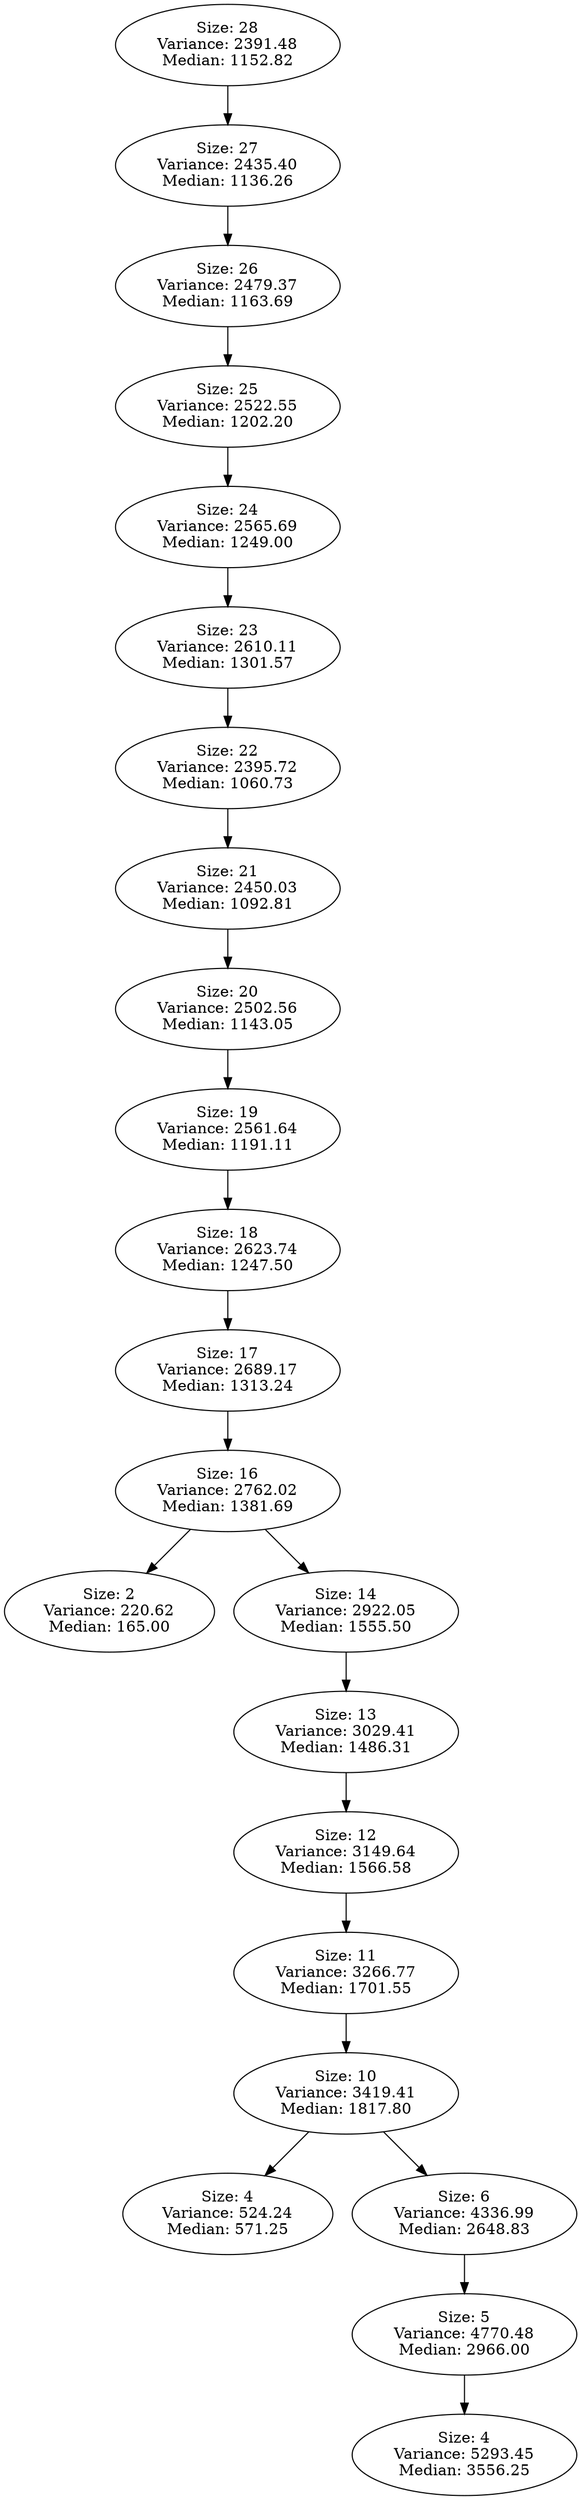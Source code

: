 DIGRAPH G {
"Size: 28\nVariance: 2391.48\nMedian: 1152.82" -> "Size: 27\nVariance: 2435.40\nMedian: 1136.26" L=0;
"Size: 27\nVariance: 2435.40\nMedian: 1136.26" -> "Size: 26\nVariance: 2479.37\nMedian: 1163.69" L=1;
"Size: 26\nVariance: 2479.37\nMedian: 1163.69" -> "Size: 25\nVariance: 2522.55\nMedian: 1202.20" L=2;
"Size: 25\nVariance: 2522.55\nMedian: 1202.20" -> "Size: 24\nVariance: 2565.69\nMedian: 1249.00" L=3;
"Size: 24\nVariance: 2565.69\nMedian: 1249.00" -> "Size: 23\nVariance: 2610.11\nMedian: 1301.57" L=4;
"Size: 23\nVariance: 2610.11\nMedian: 1301.57" -> "Size: 22\nVariance: 2395.72\nMedian: 1060.73" L=5;
"Size: 22\nVariance: 2395.72\nMedian: 1060.73" -> "Size: 21\nVariance: 2450.03\nMedian: 1092.81" L=6;
"Size: 21\nVariance: 2450.03\nMedian: 1092.81" -> "Size: 20\nVariance: 2502.56\nMedian: 1143.05" L=7;
"Size: 20\nVariance: 2502.56\nMedian: 1143.05" -> "Size: 19\nVariance: 2561.64\nMedian: 1191.11" L=8;
"Size: 19\nVariance: 2561.64\nMedian: 1191.11" -> "Size: 18\nVariance: 2623.74\nMedian: 1247.50" L=9;
"Size: 18\nVariance: 2623.74\nMedian: 1247.50" -> "Size: 17\nVariance: 2689.17\nMedian: 1313.24" L=10;
"Size: 17\nVariance: 2689.17\nMedian: 1313.24" -> "Size: 16\nVariance: 2762.02\nMedian: 1381.69" L=11;
"Size: 16\nVariance: 2762.02\nMedian: 1381.69" -> "Size: 2\nVariance: 220.62\nMedian: 165.00" L=12;
"Size: 16\nVariance: 2762.02\nMedian: 1381.69" -> "Size: 14\nVariance: 2922.05\nMedian: 1555.50" L=12;
"Size: 14\nVariance: 2922.05\nMedian: 1555.50" -> "Size: 13\nVariance: 3029.41\nMedian: 1486.31" L=13;
"Size: 13\nVariance: 3029.41\nMedian: 1486.31" -> "Size: 12\nVariance: 3149.64\nMedian: 1566.58" L=14;
"Size: 12\nVariance: 3149.64\nMedian: 1566.58" -> "Size: 11\nVariance: 3266.77\nMedian: 1701.55" L=15;
"Size: 11\nVariance: 3266.77\nMedian: 1701.55" -> "Size: 10\nVariance: 3419.41\nMedian: 1817.80" L=16;
"Size: 10\nVariance: 3419.41\nMedian: 1817.80" -> "Size: 4\nVariance: 524.24\nMedian: 571.25" L=17;
"Size: 10\nVariance: 3419.41\nMedian: 1817.80" -> "Size: 6\nVariance: 4336.99\nMedian: 2648.83" L=17;
"Size: 6\nVariance: 4336.99\nMedian: 2648.83" -> "Size: 5\nVariance: 4770.48\nMedian: 2966.00" L=18;
"Size: 5\nVariance: 4770.48\nMedian: 2966.00" -> "Size: 4\nVariance: 5293.45\nMedian: 3556.25" L=19;
}
